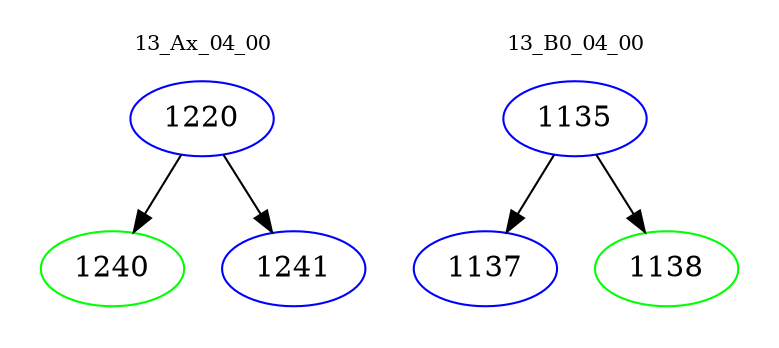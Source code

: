 digraph{
subgraph cluster_0 {
color = white
label = "13_Ax_04_00";
fontsize=10;
T0_1220 [label="1220", color="blue"]
T0_1220 -> T0_1240 [color="black"]
T0_1240 [label="1240", color="green"]
T0_1220 -> T0_1241 [color="black"]
T0_1241 [label="1241", color="blue"]
}
subgraph cluster_1 {
color = white
label = "13_B0_04_00";
fontsize=10;
T1_1135 [label="1135", color="blue"]
T1_1135 -> T1_1137 [color="black"]
T1_1137 [label="1137", color="blue"]
T1_1135 -> T1_1138 [color="black"]
T1_1138 [label="1138", color="green"]
}
}
